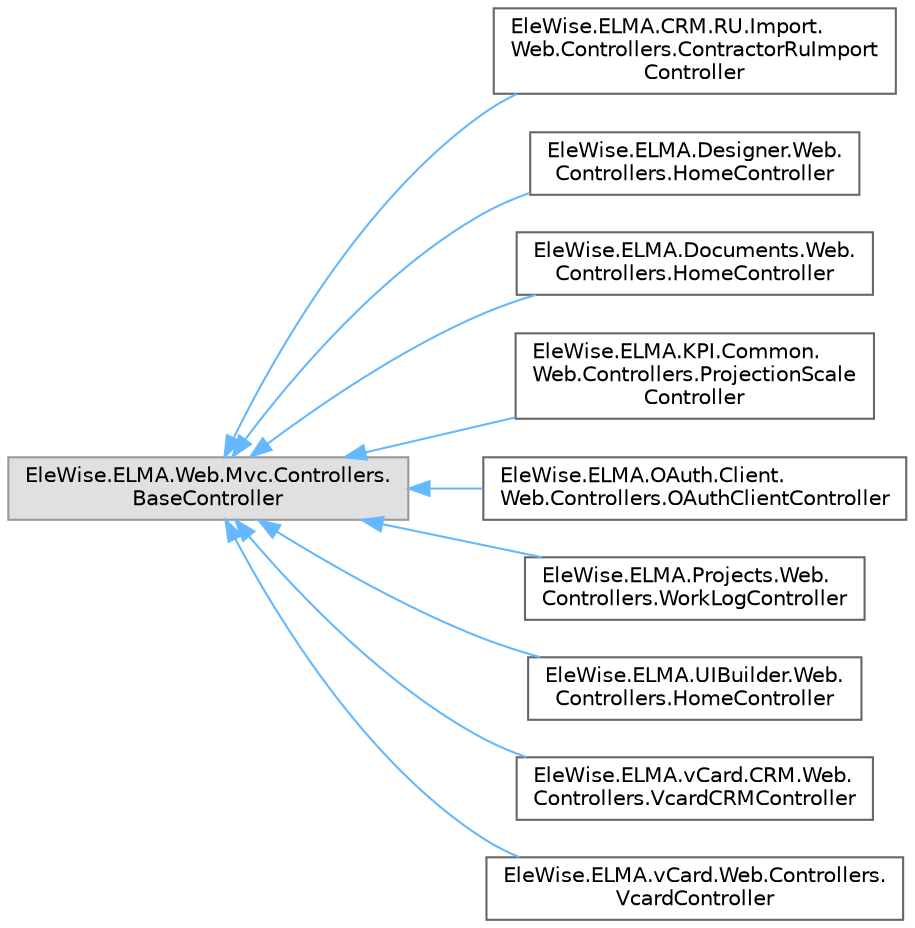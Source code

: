 digraph "Graphical Class Hierarchy"
{
 // LATEX_PDF_SIZE
  bgcolor="transparent";
  edge [fontname=Helvetica,fontsize=10,labelfontname=Helvetica,labelfontsize=10];
  node [fontname=Helvetica,fontsize=10,shape=box,height=0.2,width=0.4];
  rankdir="LR";
  Node0 [id="Node000000",label="EleWise.ELMA.Web.Mvc.Controllers.\lBaseController",height=0.2,width=0.4,color="grey60", fillcolor="#E0E0E0", style="filled",tooltip=" "];
  Node0 -> Node1 [id="edge1117_Node000000_Node000001",dir="back",color="steelblue1",style="solid",tooltip=" "];
  Node1 [id="Node000001",label="EleWise.ELMA.CRM.RU.Import.\lWeb.Controllers.ContractorRuImport\lController",height=0.2,width=0.4,color="grey40", fillcolor="white", style="filled",URL="$class_ele_wise_1_1_e_l_m_a_1_1_c_r_m_1_1_r_u_1_1_import_1_1_web_1_1_controllers_1_1_contractor_ru_import_controller.html",tooltip=" "];
  Node0 -> Node2 [id="edge1118_Node000000_Node000002",dir="back",color="steelblue1",style="solid",tooltip=" "];
  Node2 [id="Node000002",label="EleWise.ELMA.Designer.Web.\lControllers.HomeController",height=0.2,width=0.4,color="grey40", fillcolor="white", style="filled",URL="$class_ele_wise_1_1_e_l_m_a_1_1_designer_1_1_web_1_1_controllers_1_1_home_controller.html",tooltip="Базовый контроллер конструктора интерфесов"];
  Node0 -> Node3 [id="edge1119_Node000000_Node000003",dir="back",color="steelblue1",style="solid",tooltip=" "];
  Node3 [id="Node000003",label="EleWise.ELMA.Documents.Web.\lControllers.HomeController",height=0.2,width=0.4,color="grey40", fillcolor="white", style="filled",URL="$class_ele_wise_1_1_e_l_m_a_1_1_documents_1_1_web_1_1_controllers_1_1_home_controller.html",tooltip=" "];
  Node0 -> Node4 [id="edge1120_Node000000_Node000004",dir="back",color="steelblue1",style="solid",tooltip=" "];
  Node4 [id="Node000004",label="EleWise.ELMA.KPI.Common.\lWeb.Controllers.ProjectionScale\lController",height=0.2,width=0.4,color="grey40", fillcolor="white", style="filled",URL="$class_ele_wise_1_1_e_l_m_a_1_1_k_p_i_1_1_common_1_1_web_1_1_controllers_1_1_projection_scale_controller.html",tooltip=" "];
  Node0 -> Node5 [id="edge1121_Node000000_Node000005",dir="back",color="steelblue1",style="solid",tooltip=" "];
  Node5 [id="Node000005",label="EleWise.ELMA.OAuth.Client.\lWeb.Controllers.OAuthClientController",height=0.2,width=0.4,color="grey40", fillcolor="white", style="filled",URL="$class_ele_wise_1_1_e_l_m_a_1_1_o_auth_1_1_client_1_1_web_1_1_controllers_1_1_o_auth_client_controller.html",tooltip="Контроллер аутентификации с использованием провайдера внешней системы"];
  Node0 -> Node6 [id="edge1122_Node000000_Node000006",dir="back",color="steelblue1",style="solid",tooltip=" "];
  Node6 [id="Node000006",label="EleWise.ELMA.Projects.Web.\lControllers.WorkLogController",height=0.2,width=0.4,color="grey40", fillcolor="white", style="filled",URL="$class_ele_wise_1_1_e_l_m_a_1_1_projects_1_1_web_1_1_controllers_1_1_work_log_controller.html",tooltip=" "];
  Node0 -> Node7 [id="edge1123_Node000000_Node000007",dir="back",color="steelblue1",style="solid",tooltip=" "];
  Node7 [id="Node000007",label="EleWise.ELMA.UIBuilder.Web.\lControllers.HomeController",height=0.2,width=0.4,color="grey40", fillcolor="white", style="filled",URL="$class_ele_wise_1_1_e_l_m_a_1_1_u_i_builder_1_1_web_1_1_controllers_1_1_home_controller.html",tooltip="Базовый контроллер конструктора интерфесов"];
  Node0 -> Node8 [id="edge1124_Node000000_Node000008",dir="back",color="steelblue1",style="solid",tooltip=" "];
  Node8 [id="Node000008",label="EleWise.ELMA.vCard.CRM.Web.\lControllers.VcardCRMController",height=0.2,width=0.4,color="grey40", fillcolor="white", style="filled",URL="$class_ele_wise_1_1_e_l_m_a_1_1v_card_1_1_c_r_m_1_1_web_1_1_controllers_1_1_vcard_c_r_m_controller.html",tooltip="Контроллер для выгрузки Vcard."];
  Node0 -> Node9 [id="edge1125_Node000000_Node000009",dir="back",color="steelblue1",style="solid",tooltip=" "];
  Node9 [id="Node000009",label="EleWise.ELMA.vCard.Web.Controllers.\lVcardController",height=0.2,width=0.4,color="grey40", fillcolor="white", style="filled",URL="$class_ele_wise_1_1_e_l_m_a_1_1v_card_1_1_web_1_1_controllers_1_1_vcard_controller.html",tooltip="Контроллер для выгрузки Vcard."];
}
